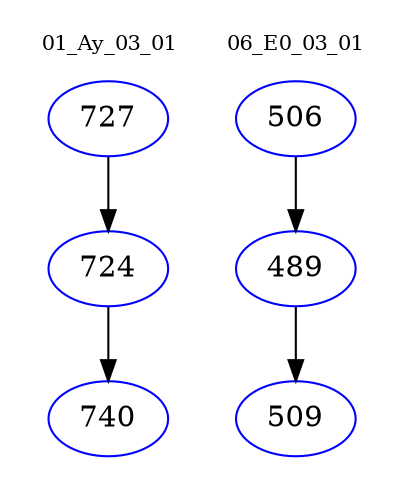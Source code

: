 digraph{
subgraph cluster_0 {
color = white
label = "01_Ay_03_01";
fontsize=10;
T0_727 [label="727", color="blue"]
T0_727 -> T0_724 [color="black"]
T0_724 [label="724", color="blue"]
T0_724 -> T0_740 [color="black"]
T0_740 [label="740", color="blue"]
}
subgraph cluster_1 {
color = white
label = "06_E0_03_01";
fontsize=10;
T1_506 [label="506", color="blue"]
T1_506 -> T1_489 [color="black"]
T1_489 [label="489", color="blue"]
T1_489 -> T1_509 [color="black"]
T1_509 [label="509", color="blue"]
}
}

